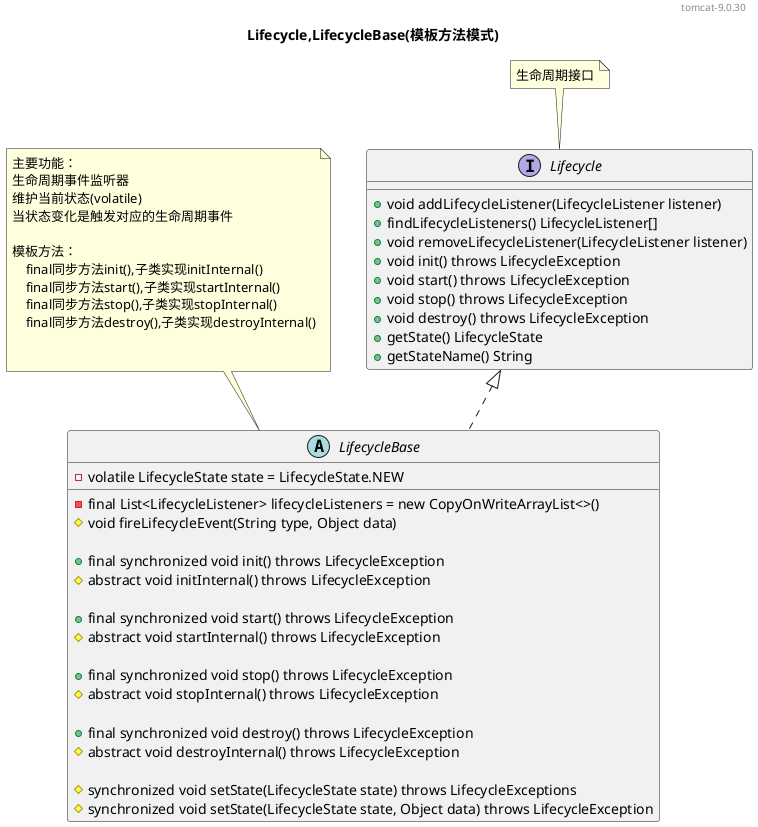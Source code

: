 @startuml

header tomcat-9.0.30

title Lifecycle,LifecycleBase(模板方法模式)

interface Lifecycle {
    + void addLifecycleListener(LifecycleListener listener)
    + findLifecycleListeners() LifecycleListener[]
    + void removeLifecycleListener(LifecycleListener listener)
    + void init() throws LifecycleException
    + void start() throws LifecycleException
    + void stop() throws LifecycleException
    + void destroy() throws LifecycleException
    + getState() LifecycleState
    + getStateName() String
}
note top of Lifecycle
生命周期接口
end note

abstract class LifecycleBase implements Lifecycle {
    - final List<LifecycleListener> lifecycleListeners = new CopyOnWriteArrayList<>()
    - volatile LifecycleState state = LifecycleState.NEW

    # void fireLifecycleEvent(String type, Object data)

    + final synchronized void init() throws LifecycleException
    # abstract void initInternal() throws LifecycleException

    + final synchronized void start() throws LifecycleException
    # abstract void startInternal() throws LifecycleException

    + final synchronized void stop() throws LifecycleException
    # abstract void stopInternal() throws LifecycleException

    + final synchronized void destroy() throws LifecycleException
    # abstract void destroyInternal() throws LifecycleException

    # synchronized void setState(LifecycleState state) throws LifecycleExceptions
    # synchronized void setState(LifecycleState state, Object data) throws LifecycleException
}
note top of LifecycleBase
主要功能：
生命周期事件监听器
维护当前状态(volatile)
当状态变化是触发对应的生命周期事件

模板方法：
    final同步方法init(),子类实现initInternal()
    final同步方法start(),子类实现startInternal()
    final同步方法stop(),子类实现stopInternal()
    final同步方法destroy(),子类实现destroyInternal()


end note

@enduml